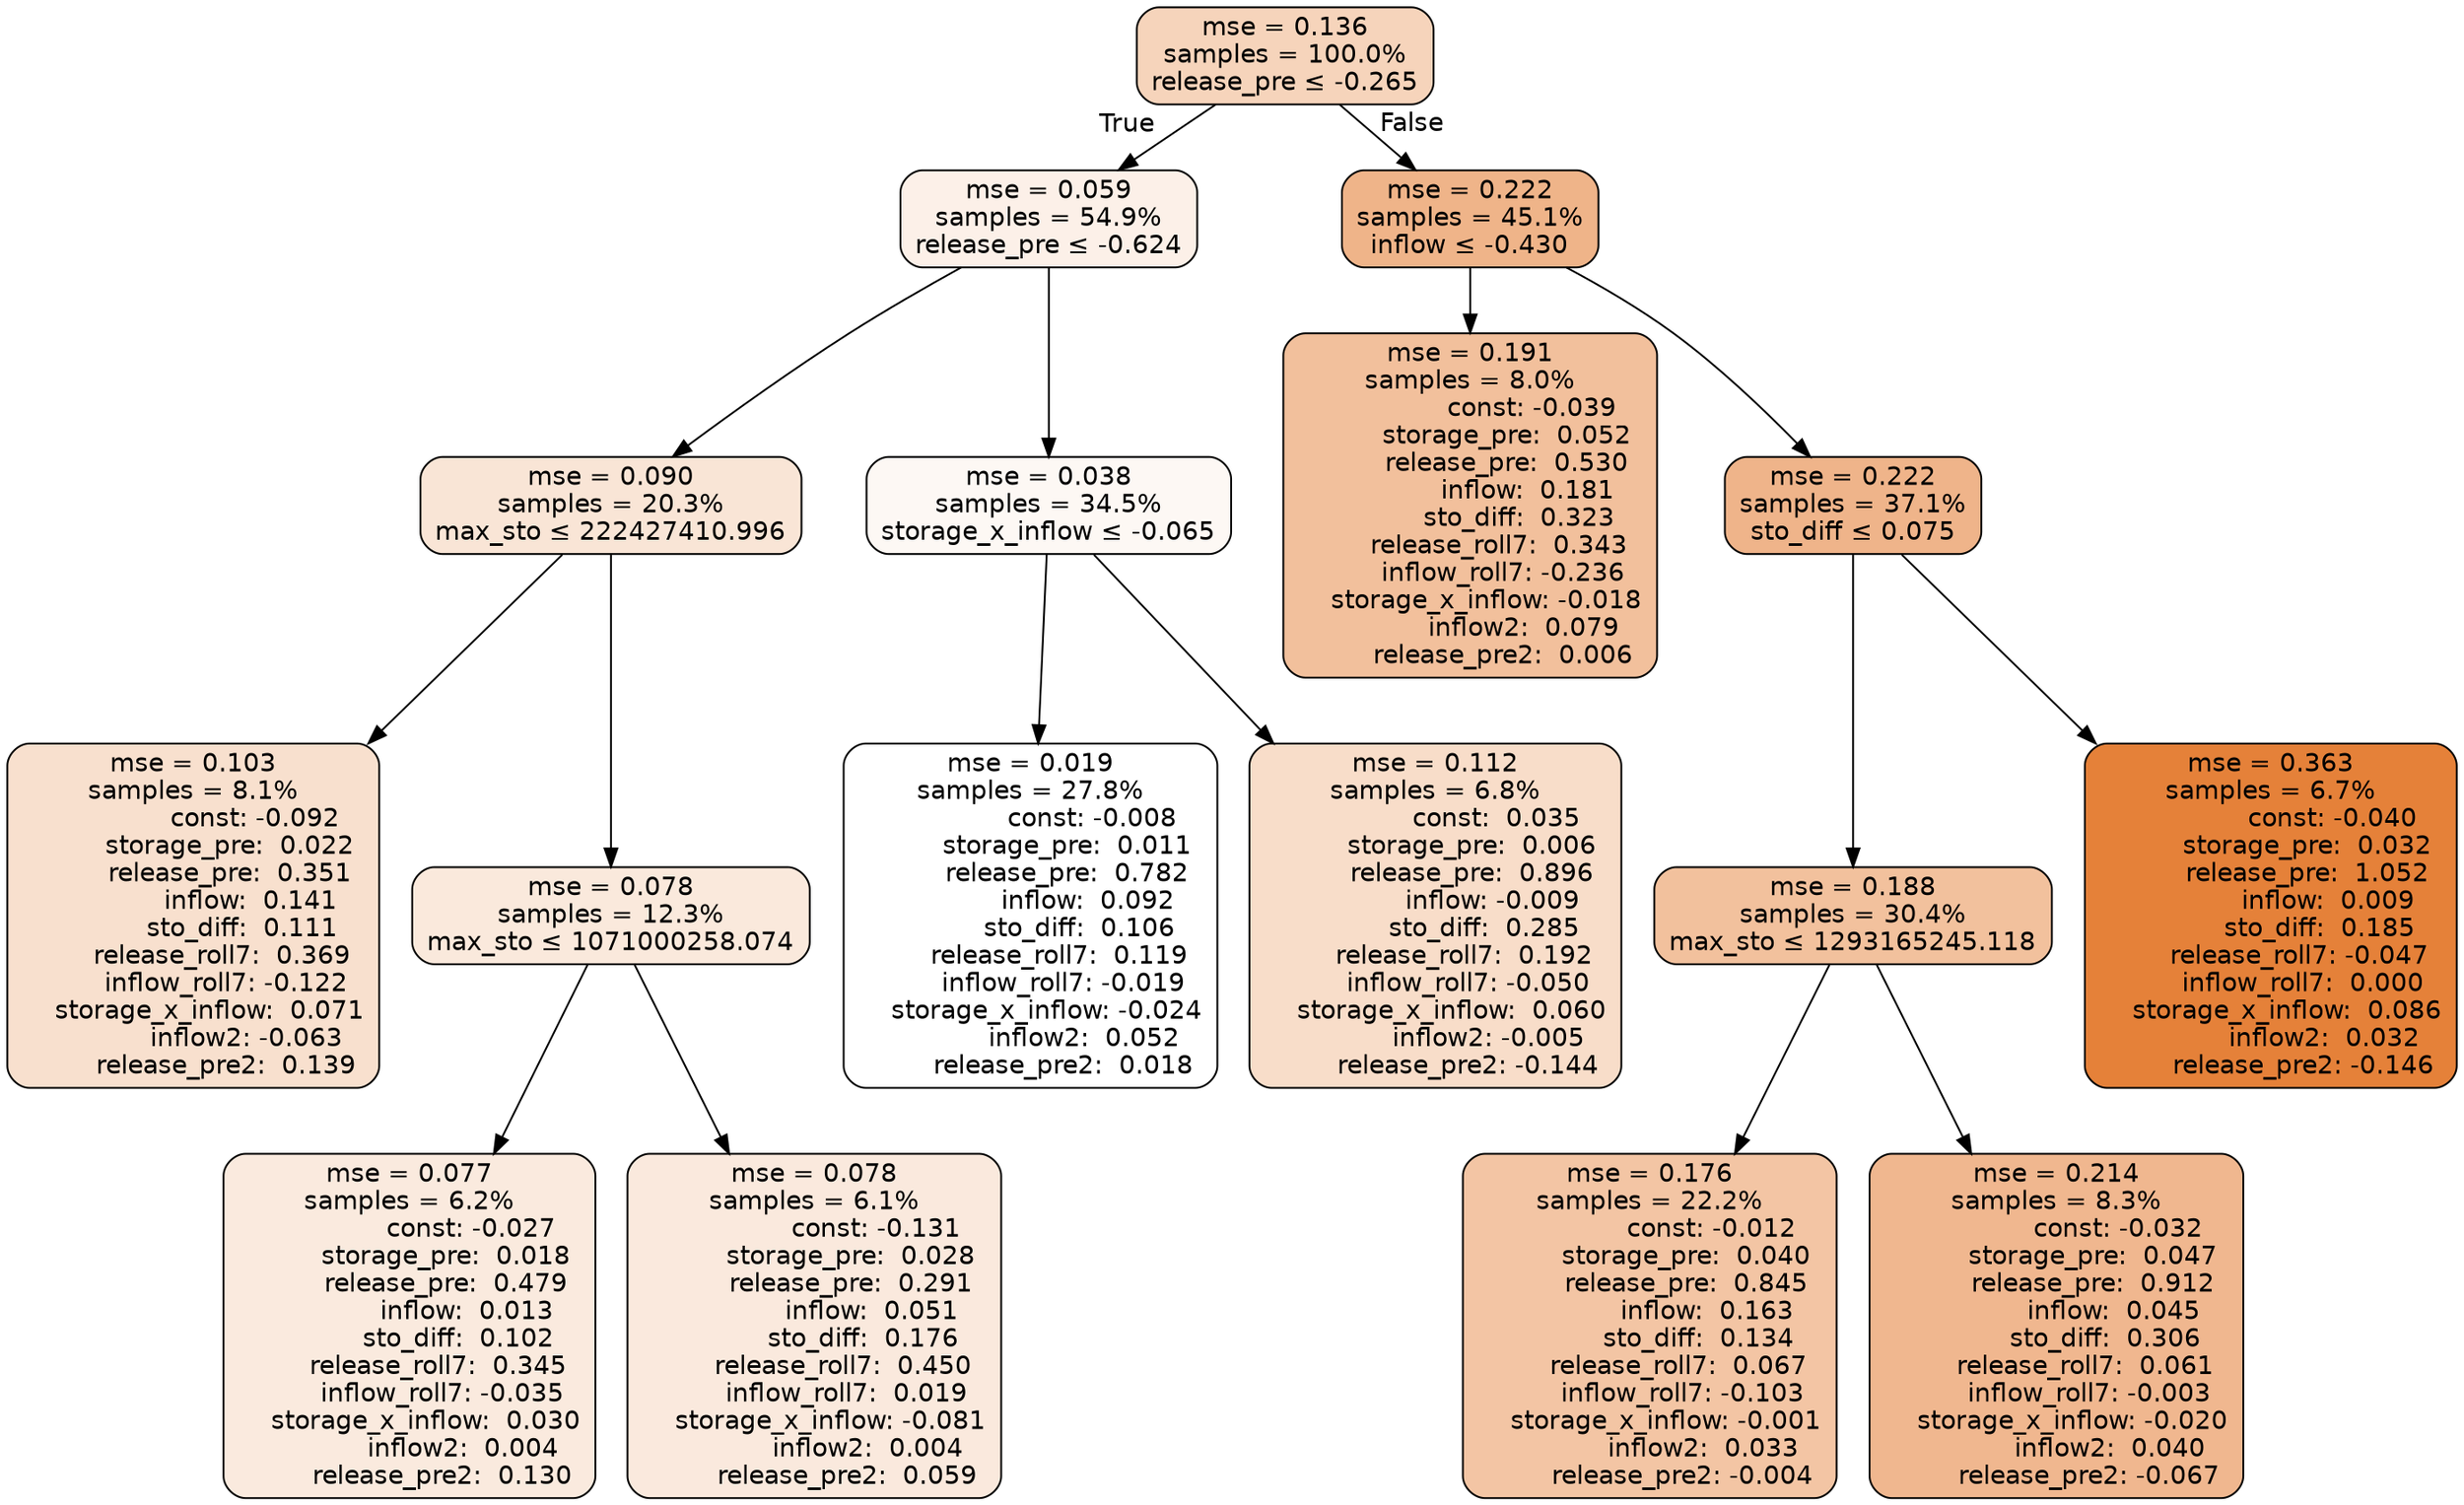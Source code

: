 digraph tree {
bgcolor="transparent"
node [shape=rectangle, style="filled, rounded", color="black", fontname=helvetica] ;
edge [fontname=helvetica] ;
	"0" [label="mse = 0.136
samples = 100.0%
release_pre &le; -0.265", fillcolor="#f6d4bb"]
	"1" [label="mse = 0.059
samples = 54.9%
release_pre &le; -0.624", fillcolor="#fcf0e8"]
	"2" [label="mse = 0.090
samples = 20.3%
max_sto &le; 222427410.996", fillcolor="#f9e5d6"]
	"3" [label="mse = 0.103
samples = 8.1%
               const: -0.092
         storage_pre:  0.022
         release_pre:  0.351
              inflow:  0.141
            sto_diff:  0.111
       release_roll7:  0.369
        inflow_roll7: -0.122
    storage_x_inflow:  0.071
             inflow2: -0.063
        release_pre2:  0.139", fillcolor="#f8e0ce"]
	"4" [label="mse = 0.078
samples = 12.3%
max_sto &le; 1071000258.074", fillcolor="#fae9dc"]
	"5" [label="mse = 0.077
samples = 6.2%
               const: -0.027
         storage_pre:  0.018
         release_pre:  0.479
              inflow:  0.013
            sto_diff:  0.102
       release_roll7:  0.345
        inflow_roll7: -0.035
    storage_x_inflow:  0.030
             inflow2:  0.004
        release_pre2:  0.130", fillcolor="#faeade"]
	"6" [label="mse = 0.078
samples = 6.1%
               const: -0.131
         storage_pre:  0.028
         release_pre:  0.291
              inflow:  0.051
            sto_diff:  0.176
       release_roll7:  0.450
        inflow_roll7:  0.019
    storage_x_inflow: -0.081
             inflow2:  0.004
        release_pre2:  0.059", fillcolor="#fae9dd"]
	"7" [label="mse = 0.038
samples = 34.5%
storage_x_inflow &le; -0.065", fillcolor="#fdf8f4"]
	"8" [label="mse = 0.019
samples = 27.8%
               const: -0.008
         storage_pre:  0.011
         release_pre:  0.782
              inflow:  0.092
            sto_diff:  0.106
       release_roll7:  0.119
        inflow_roll7: -0.019
    storage_x_inflow: -0.024
             inflow2:  0.052
        release_pre2:  0.018", fillcolor="#ffffff"]
	"9" [label="mse = 0.112
samples = 6.8%
               const:  0.035
         storage_pre:  0.006
         release_pre:  0.896
              inflow: -0.009
            sto_diff:  0.285
       release_roll7:  0.192
        inflow_roll7: -0.050
    storage_x_inflow:  0.060
             inflow2: -0.005
        release_pre2: -0.144", fillcolor="#f8ddc9"]
	"10" [label="mse = 0.222
samples = 45.1%
inflow &le; -0.430", fillcolor="#efb489"]
	"11" [label="mse = 0.191
samples = 8.0%
               const: -0.039
         storage_pre:  0.052
         release_pre:  0.530
              inflow:  0.181
            sto_diff:  0.323
       release_roll7:  0.343
        inflow_roll7: -0.236
    storage_x_inflow: -0.018
             inflow2:  0.079
        release_pre2:  0.006", fillcolor="#f2c09c"]
	"12" [label="mse = 0.222
samples = 37.1%
sto_diff &le; 0.075", fillcolor="#efb48a"]
	"13" [label="mse = 0.188
samples = 30.4%
max_sto &le; 1293165245.118", fillcolor="#f2c19d"]
	"14" [label="mse = 0.176
samples = 22.2%
               const: -0.012
         storage_pre:  0.040
         release_pre:  0.845
              inflow:  0.163
            sto_diff:  0.134
       release_roll7:  0.067
        inflow_roll7: -0.103
    storage_x_inflow: -0.001
             inflow2:  0.033
        release_pre2: -0.004", fillcolor="#f3c5a4"]
	"15" [label="mse = 0.214
samples = 8.3%
               const: -0.032
         storage_pre:  0.047
         release_pre:  0.912
              inflow:  0.045
            sto_diff:  0.306
       release_roll7:  0.061
        inflow_roll7: -0.003
    storage_x_inflow: -0.020
             inflow2:  0.040
        release_pre2: -0.067", fillcolor="#f0b78f"]
	"16" [label="mse = 0.363
samples = 6.7%
               const: -0.040
         storage_pre:  0.032
         release_pre:  1.052
              inflow:  0.009
            sto_diff:  0.185
       release_roll7: -0.047
        inflow_roll7:  0.000
    storage_x_inflow:  0.086
             inflow2:  0.032
        release_pre2: -0.146", fillcolor="#e58139"]

	"0" -> "1" [labeldistance=2.5, labelangle=45, headlabel="True"]
	"1" -> "2"
	"2" -> "3"
	"2" -> "4"
	"4" -> "5"
	"4" -> "6"
	"1" -> "7"
	"7" -> "8"
	"7" -> "9"
	"0" -> "10" [labeldistance=2.5, labelangle=-45, headlabel="False"]
	"10" -> "11"
	"10" -> "12"
	"12" -> "13"
	"13" -> "14"
	"13" -> "15"
	"12" -> "16"
}
